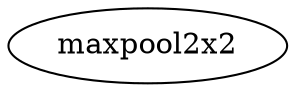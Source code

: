 digraph blocksr_a {
    maxpool2x2 [op_type="maxpool2x2",
           input=yes,
           output=yes];
}